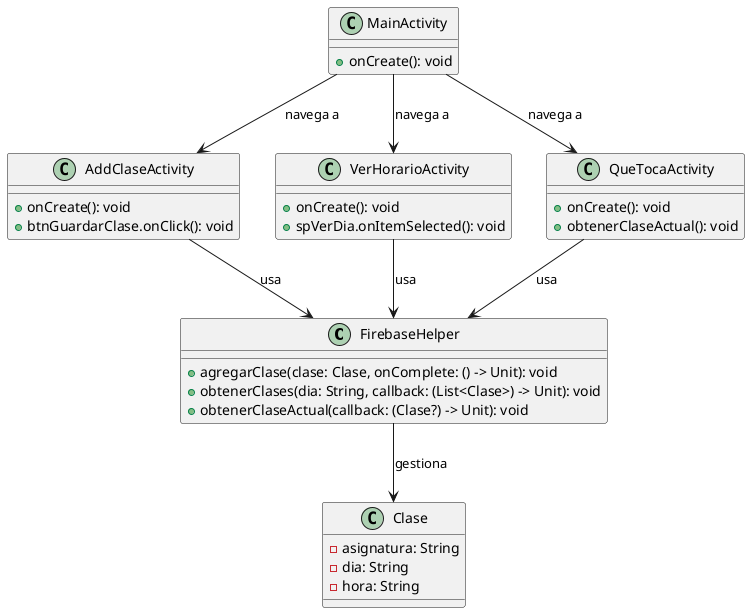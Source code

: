 @startuml
class FirebaseHelper {
    + agregarClase(clase: Clase, onComplete: () -> Unit): void
    + obtenerClases(dia: String, callback: (List<Clase>) -> Unit): void
    + obtenerClaseActual(callback: (Clase?) -> Unit): void
}

class Clase {
    - asignatura: String
    - dia: String
    - hora: String
}

class MainActivity {
    + onCreate(): void
}

class AddClaseActivity {
    + onCreate(): void
    + btnGuardarClase.onClick(): void
}

class VerHorarioActivity {
    + onCreate(): void
    + spVerDia.onItemSelected(): void
}

class QueTocaActivity {
    + onCreate(): void
    + obtenerClaseActual(): void
}

MainActivity --> AddClaseActivity : "navega a"
MainActivity --> VerHorarioActivity : "navega a"
MainActivity --> QueTocaActivity : "navega a"

AddClaseActivity --> FirebaseHelper : "usa"
VerHorarioActivity --> FirebaseHelper : "usa"
QueTocaActivity --> FirebaseHelper : "usa"

FirebaseHelper --> Clase : "gestiona"
@enduml
